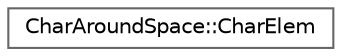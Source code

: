 digraph "Graphical Class Hierarchy"
{
 // INTERACTIVE_SVG=YES
 // LATEX_PDF_SIZE
  bgcolor="transparent";
  edge [fontname=Helvetica,fontsize=10,labelfontname=Helvetica,labelfontsize=10];
  node [fontname=Helvetica,fontsize=10,shape=box,height=0.2,width=0.4];
  rankdir="LR";
  Node0 [label="CharAroundSpace::CharElem",height=0.2,width=0.4,color="grey40", fillcolor="white", style="filled",URL="$d7/d95/struct_char_around_space_1_1_char_elem.html",tooltip=" "];
}
